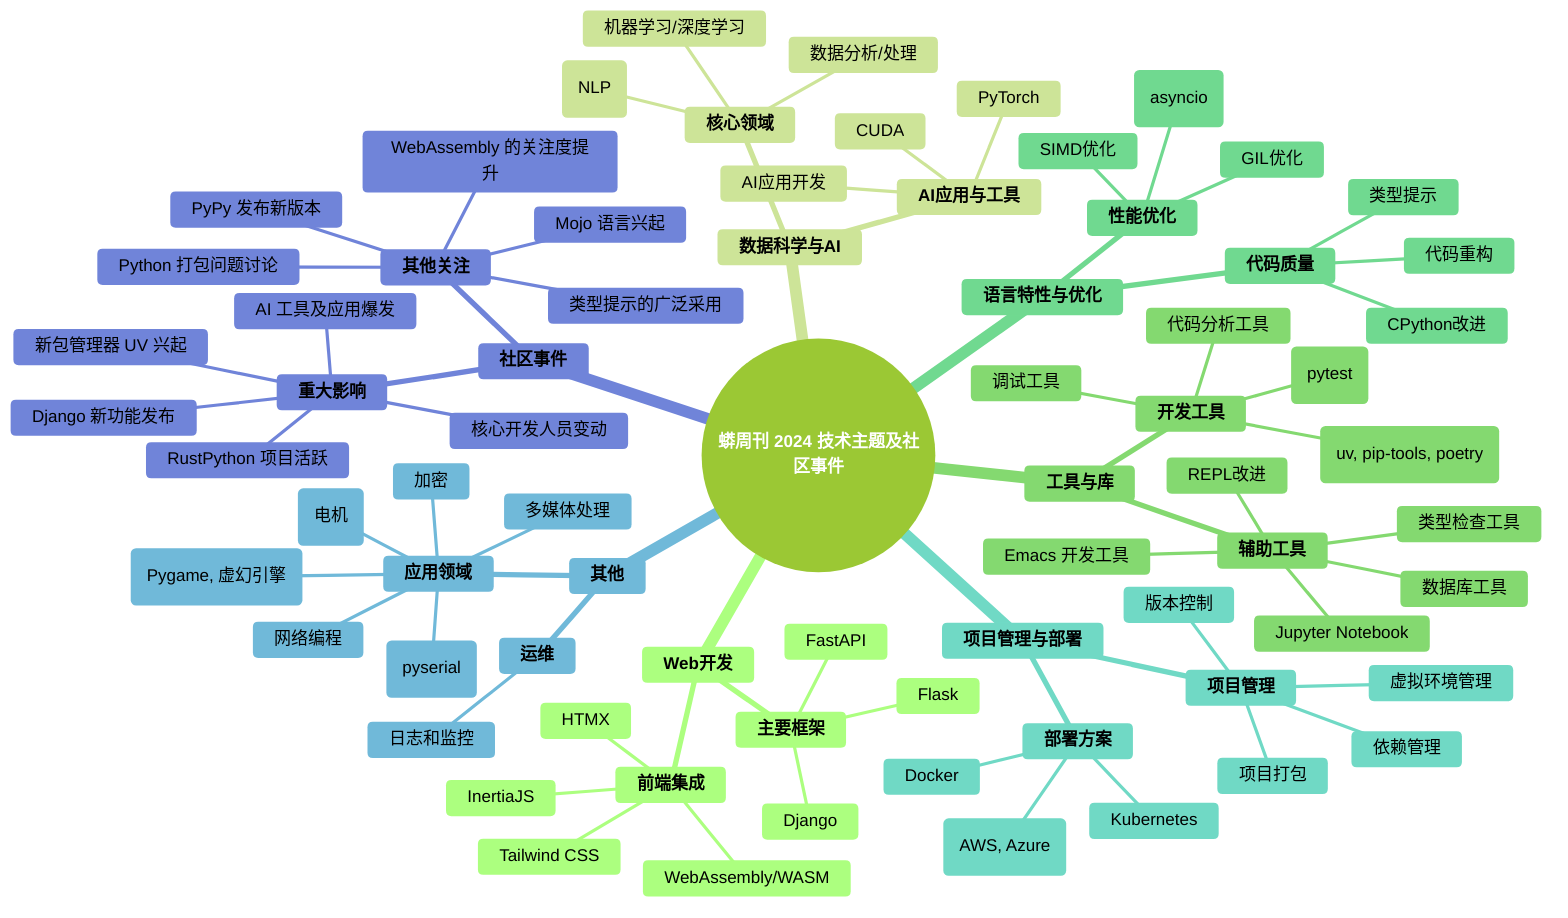 ---
config:
  theme: forest
---
mindmap
  root((**蟒周刊 2024 技术主题及社区事件**))
    **Web开发**
      **主要框架**
        Django
        Flask
        FastAPI
      **前端集成**
        HTMX
        WebAssembly/WASM
        Tailwind CSS
        InertiaJS
    **数据科学与AI**
      **核心领域**
        机器学习/深度学习
        自然语言处理(NLP)
        数据分析/处理
      **AI应用与工具**
         AI应用开发
         PyTorch
         CUDA
    **工具与库**
      **开发工具**
        包管理工具(uv, pip-tools, poetry)
        调试工具
        测试工具(pytest)
        代码分析工具
      **辅助工具**
        REPL改进
        类型检查工具
        Jupyter Notebook
        数据库工具
        Emacs 开发工具
    **语言特性与优化**
       **性能优化**
         GIL优化
         异步编程(asyncio)
         SIMD优化
       **代码质量**
         类型提示
         CPython改进
         代码重构
    **项目管理与部署**
      **部署方案**
        Docker
        Kubernetes
        云服务部署(AWS, Azure)
      **项目管理**
        项目打包
        虚拟环境管理
        版本控制
        依赖管理
    **其他**
      **应用领域**
        串口编程(pyserial)
        游戏开发(Pygame, 虚幻引擎)
        硬件控制(电机)
        多媒体处理
        网络编程
        加密
      **运维**
         日志和监控
    **社区事件**
      **重大影响**
        核心开发人员变动
        新包管理器 UV 兴起
        RustPython 项目活跃
        AI 工具及应用爆发
        Django 新功能发布
      **其他关注**
        类型提示的广泛采用
        WebAssembly 的关注度提升
        Mojo 语言兴起
        Python 打包问题讨论
        PyPy 发布新版本